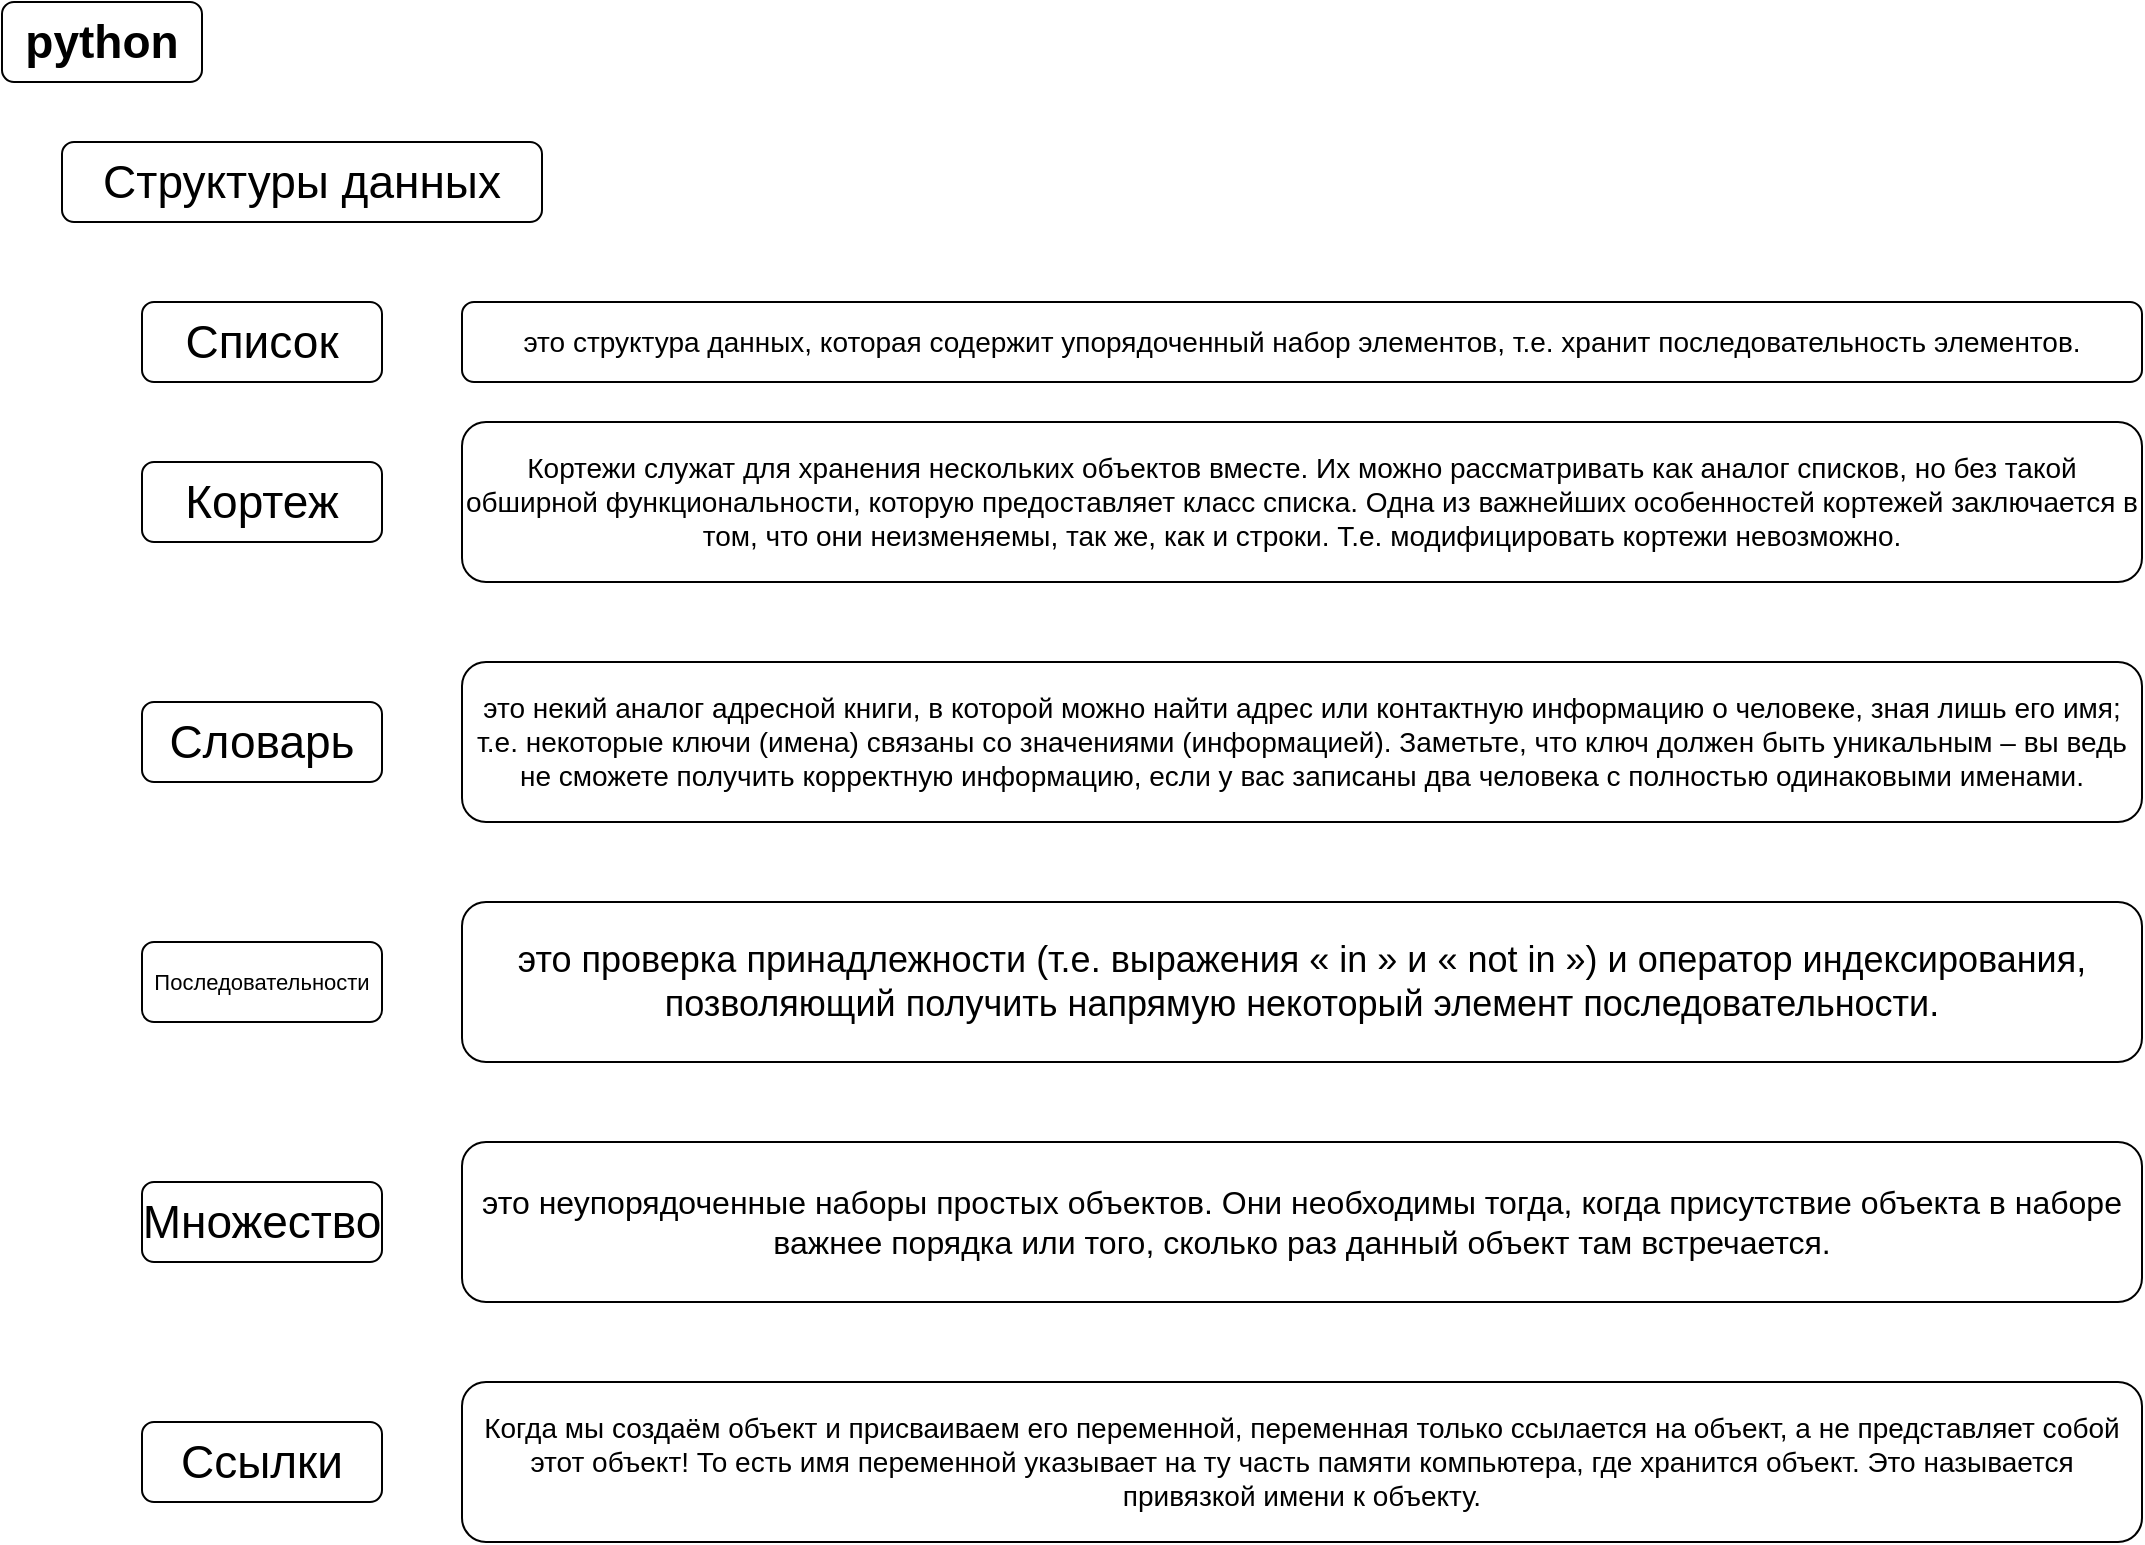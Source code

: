 <mxfile version="19.0.3" type="device"><diagram id="y9KqD_MP3_SNOh3l2wv6" name="Страница 1"><mxGraphModel dx="1673" dy="1033" grid="1" gridSize="10" guides="1" tooltips="1" connect="1" arrows="1" fold="1" page="1" pageScale="1" pageWidth="1169" pageHeight="827" math="0" shadow="0"><root><mxCell id="0"/><mxCell id="1" parent="0"/><mxCell id="KGJJy1Icj_NjPR0SCce_-1" value="python" style="rounded=1;whiteSpace=wrap;html=1;fontStyle=1;fontSize=23;" vertex="1" parent="1"><mxGeometry x="10" y="10" width="100" height="40" as="geometry"/></mxCell><mxCell id="KGJJy1Icj_NjPR0SCce_-2" value="Структуры данных" style="rounded=1;whiteSpace=wrap;html=1;fontSize=23;" vertex="1" parent="1"><mxGeometry x="40" y="80" width="240" height="40" as="geometry"/></mxCell><mxCell id="KGJJy1Icj_NjPR0SCce_-3" value="Список" style="rounded=1;whiteSpace=wrap;html=1;fontSize=23;" vertex="1" parent="1"><mxGeometry x="80" y="160" width="120" height="40" as="geometry"/></mxCell><mxCell id="KGJJy1Icj_NjPR0SCce_-4" value="это структура данных, которая содержит упорядоченный набор элементов, т.е. хранит последовательность элементов." style="rounded=1;whiteSpace=wrap;html=1;fontSize=14;" vertex="1" parent="1"><mxGeometry x="240" y="160" width="840" height="40" as="geometry"/></mxCell><mxCell id="KGJJy1Icj_NjPR0SCce_-5" value="Кортеж" style="rounded=1;whiteSpace=wrap;html=1;fontSize=23;" vertex="1" parent="1"><mxGeometry x="80" y="240" width="120" height="40" as="geometry"/></mxCell><mxCell id="KGJJy1Icj_NjPR0SCce_-6" value="Кортежи служат для хранения нескольких объектов вместе. Их можно рассматривать как аналог списков, но без такой обширной функциональности, которую предоставляет класс списка. Одна из важнейших особенностей кортежей заключается в том, что они неизменяемы, так же, как и строки. Т.е. модифицировать кортежи невозможно." style="rounded=1;whiteSpace=wrap;html=1;fontSize=14;" vertex="1" parent="1"><mxGeometry x="240" y="220" width="840" height="80" as="geometry"/></mxCell><mxCell id="KGJJy1Icj_NjPR0SCce_-7" value="Словарь" style="rounded=1;whiteSpace=wrap;html=1;fontSize=23;" vertex="1" parent="1"><mxGeometry x="80" y="360" width="120" height="40" as="geometry"/></mxCell><mxCell id="KGJJy1Icj_NjPR0SCce_-8" value="это некий аналог адресной книги, в которой можно найти адрес или контактную информацию о человеке, зная лишь его имя; т.е. некоторые ключи (имена) связаны со значениями (информацией). Заметьте, что ключ должен быть уникальным – вы ведь не сможете получить корректную информацию, если у вас записаны два человека с полностью одинаковыми именами." style="rounded=1;whiteSpace=wrap;html=1;fontSize=14;" vertex="1" parent="1"><mxGeometry x="240" y="340" width="840" height="80" as="geometry"/></mxCell><mxCell id="KGJJy1Icj_NjPR0SCce_-9" value="Последовательности" style="rounded=1;whiteSpace=wrap;html=1;fontSize=11;" vertex="1" parent="1"><mxGeometry x="80" y="480" width="120" height="40" as="geometry"/></mxCell><mxCell id="KGJJy1Icj_NjPR0SCce_-10" value="это проверка принадлежности (т.е. выражения « in » и « not in ») и оператор индексирования, позволяющий получить напрямую некоторый элемент последовательности." style="rounded=1;whiteSpace=wrap;html=1;fontSize=18;" vertex="1" parent="1"><mxGeometry x="240" y="460" width="840" height="80" as="geometry"/></mxCell><mxCell id="KGJJy1Icj_NjPR0SCce_-11" value="Множество" style="rounded=1;whiteSpace=wrap;html=1;fontSize=23;" vertex="1" parent="1"><mxGeometry x="80" y="600" width="120" height="40" as="geometry"/></mxCell><mxCell id="KGJJy1Icj_NjPR0SCce_-12" value="это неупорядоченные наборы простых объектов. Они необходимы тогда, когда присутствие объекта в наборе важнее порядка или того, сколько раз данный объект там встречается." style="rounded=1;whiteSpace=wrap;html=1;fontSize=16;" vertex="1" parent="1"><mxGeometry x="240" y="580" width="840" height="80" as="geometry"/></mxCell><mxCell id="KGJJy1Icj_NjPR0SCce_-13" value="Ссылки" style="rounded=1;whiteSpace=wrap;html=1;fontSize=23;" vertex="1" parent="1"><mxGeometry x="80" y="720" width="120" height="40" as="geometry"/></mxCell><mxCell id="KGJJy1Icj_NjPR0SCce_-14" value="Когда мы создаём объект и присваиваем его переменной, переменная только ссылается на объект, а не представляет собой этот объект! То есть имя переменной указывает на ту часть памяти компьютера, где хранится объект. Это называется привязкой имени к объекту." style="rounded=1;whiteSpace=wrap;html=1;fontSize=14;" vertex="1" parent="1"><mxGeometry x="240" y="700" width="840" height="80" as="geometry"/></mxCell></root></mxGraphModel></diagram></mxfile>
